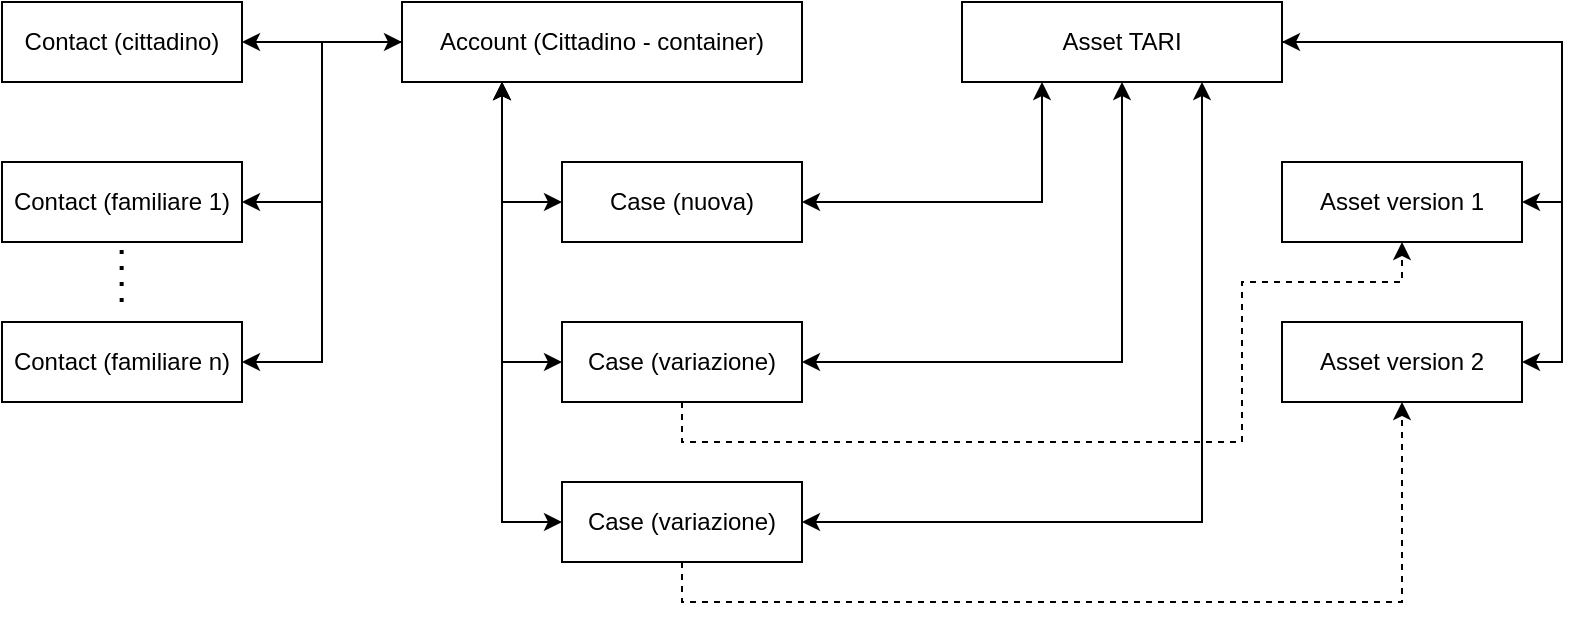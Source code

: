 <mxfile version="26.0.14">
  <diagram name="Page-1" id="QKgEHXL2UlRA8KwLy6S7">
    <mxGraphModel dx="1050" dy="530" grid="1" gridSize="10" guides="1" tooltips="1" connect="1" arrows="1" fold="1" page="1" pageScale="1" pageWidth="827" pageHeight="1169" math="0" shadow="0">
      <root>
        <mxCell id="0" />
        <mxCell id="1" parent="0" />
        <mxCell id="F4zYhCYsyOvKUlu6wecK-23" style="edgeStyle=orthogonalEdgeStyle;rounded=0;orthogonalLoop=1;jettySize=auto;html=1;exitX=0;exitY=0.5;exitDx=0;exitDy=0;entryX=1;entryY=0.5;entryDx=0;entryDy=0;" edge="1" parent="1" source="F4zYhCYsyOvKUlu6wecK-1" target="F4zYhCYsyOvKUlu6wecK-2">
          <mxGeometry relative="1" as="geometry" />
        </mxCell>
        <mxCell id="F4zYhCYsyOvKUlu6wecK-24" style="edgeStyle=orthogonalEdgeStyle;rounded=0;orthogonalLoop=1;jettySize=auto;html=1;exitX=0;exitY=0.5;exitDx=0;exitDy=0;entryX=1;entryY=0.5;entryDx=0;entryDy=0;" edge="1" parent="1" source="F4zYhCYsyOvKUlu6wecK-1" target="F4zYhCYsyOvKUlu6wecK-3">
          <mxGeometry relative="1" as="geometry" />
        </mxCell>
        <mxCell id="F4zYhCYsyOvKUlu6wecK-25" style="edgeStyle=orthogonalEdgeStyle;rounded=0;orthogonalLoop=1;jettySize=auto;html=1;exitX=0;exitY=0.5;exitDx=0;exitDy=0;entryX=1;entryY=0.5;entryDx=0;entryDy=0;startArrow=classic;startFill=1;" edge="1" parent="1" source="F4zYhCYsyOvKUlu6wecK-1" target="F4zYhCYsyOvKUlu6wecK-5">
          <mxGeometry relative="1" as="geometry" />
        </mxCell>
        <mxCell id="F4zYhCYsyOvKUlu6wecK-1" value="Account (Cittadino - container)" style="rounded=0;whiteSpace=wrap;html=1;" vertex="1" parent="1">
          <mxGeometry x="240" y="40" width="200" height="40" as="geometry" />
        </mxCell>
        <mxCell id="F4zYhCYsyOvKUlu6wecK-2" value="Contact (cittadino)" style="rounded=0;whiteSpace=wrap;html=1;" vertex="1" parent="1">
          <mxGeometry x="40" y="40" width="120" height="40" as="geometry" />
        </mxCell>
        <mxCell id="F4zYhCYsyOvKUlu6wecK-3" value="Contact (familiare 1)" style="rounded=0;whiteSpace=wrap;html=1;" vertex="1" parent="1">
          <mxGeometry x="40" y="120" width="120" height="40" as="geometry" />
        </mxCell>
        <mxCell id="F4zYhCYsyOvKUlu6wecK-4" value="" style="endArrow=none;dashed=1;html=1;dashPattern=1 3;strokeWidth=2;rounded=0;" edge="1" parent="1">
          <mxGeometry width="50" height="50" relative="1" as="geometry">
            <mxPoint x="99.83" y="190" as="sourcePoint" />
            <mxPoint x="99.83" y="160" as="targetPoint" />
          </mxGeometry>
        </mxCell>
        <mxCell id="F4zYhCYsyOvKUlu6wecK-5" value="Contact (familiare n)" style="rounded=0;whiteSpace=wrap;html=1;" vertex="1" parent="1">
          <mxGeometry x="40" y="200" width="120" height="40" as="geometry" />
        </mxCell>
        <mxCell id="F4zYhCYsyOvKUlu6wecK-9" value="Case (nuova)" style="rounded=0;whiteSpace=wrap;html=1;" vertex="1" parent="1">
          <mxGeometry x="320" y="120" width="120" height="40" as="geometry" />
        </mxCell>
        <mxCell id="F4zYhCYsyOvKUlu6wecK-27" style="edgeStyle=orthogonalEdgeStyle;rounded=0;orthogonalLoop=1;jettySize=auto;html=1;exitX=0.5;exitY=1;exitDx=0;exitDy=0;entryX=0.5;entryY=1;entryDx=0;entryDy=0;dashed=1;" edge="1" parent="1" source="F4zYhCYsyOvKUlu6wecK-10" target="F4zYhCYsyOvKUlu6wecK-19">
          <mxGeometry relative="1" as="geometry">
            <Array as="points">
              <mxPoint x="380" y="260" />
              <mxPoint x="660" y="260" />
              <mxPoint x="660" y="180" />
              <mxPoint x="740" y="180" />
            </Array>
          </mxGeometry>
        </mxCell>
        <mxCell id="F4zYhCYsyOvKUlu6wecK-10" value="Case (variazione)" style="rounded=0;whiteSpace=wrap;html=1;" vertex="1" parent="1">
          <mxGeometry x="320" y="200" width="120" height="40" as="geometry" />
        </mxCell>
        <mxCell id="F4zYhCYsyOvKUlu6wecK-26" style="edgeStyle=orthogonalEdgeStyle;rounded=0;orthogonalLoop=1;jettySize=auto;html=1;exitX=0.5;exitY=1;exitDx=0;exitDy=0;entryX=0.5;entryY=1;entryDx=0;entryDy=0;dashed=1;" edge="1" parent="1" source="F4zYhCYsyOvKUlu6wecK-11" target="F4zYhCYsyOvKUlu6wecK-20">
          <mxGeometry relative="1" as="geometry" />
        </mxCell>
        <mxCell id="F4zYhCYsyOvKUlu6wecK-11" value="Case (variazione)" style="rounded=0;whiteSpace=wrap;html=1;" vertex="1" parent="1">
          <mxGeometry x="320" y="280" width="120" height="40" as="geometry" />
        </mxCell>
        <mxCell id="F4zYhCYsyOvKUlu6wecK-12" value="" style="endArrow=classic;startArrow=classic;html=1;rounded=0;entryX=0.25;entryY=1;entryDx=0;entryDy=0;exitX=0;exitY=0.5;exitDx=0;exitDy=0;" edge="1" parent="1" source="F4zYhCYsyOvKUlu6wecK-9" target="F4zYhCYsyOvKUlu6wecK-1">
          <mxGeometry width="50" height="50" relative="1" as="geometry">
            <mxPoint x="380" y="200" as="sourcePoint" />
            <mxPoint x="430" y="150" as="targetPoint" />
            <Array as="points">
              <mxPoint x="290" y="140" />
            </Array>
          </mxGeometry>
        </mxCell>
        <mxCell id="F4zYhCYsyOvKUlu6wecK-13" value="" style="endArrow=classic;startArrow=classic;html=1;rounded=0;entryX=0.25;entryY=1;entryDx=0;entryDy=0;exitX=0;exitY=0.5;exitDx=0;exitDy=0;" edge="1" parent="1" source="F4zYhCYsyOvKUlu6wecK-10" target="F4zYhCYsyOvKUlu6wecK-1">
          <mxGeometry width="50" height="50" relative="1" as="geometry">
            <mxPoint x="330" y="150" as="sourcePoint" />
            <mxPoint x="300" y="90" as="targetPoint" />
            <Array as="points">
              <mxPoint x="290" y="220" />
            </Array>
          </mxGeometry>
        </mxCell>
        <mxCell id="F4zYhCYsyOvKUlu6wecK-14" value="" style="endArrow=classic;startArrow=classic;html=1;rounded=0;entryX=0.25;entryY=1;entryDx=0;entryDy=0;exitX=0;exitY=0.5;exitDx=0;exitDy=0;" edge="1" parent="1" source="F4zYhCYsyOvKUlu6wecK-11" target="F4zYhCYsyOvKUlu6wecK-1">
          <mxGeometry width="50" height="50" relative="1" as="geometry">
            <mxPoint x="340" y="160" as="sourcePoint" />
            <mxPoint x="310" y="100" as="targetPoint" />
            <Array as="points">
              <mxPoint x="290" y="300" />
            </Array>
          </mxGeometry>
        </mxCell>
        <mxCell id="F4zYhCYsyOvKUlu6wecK-21" style="edgeStyle=orthogonalEdgeStyle;rounded=0;orthogonalLoop=1;jettySize=auto;html=1;exitX=1;exitY=0.5;exitDx=0;exitDy=0;entryX=1;entryY=0.5;entryDx=0;entryDy=0;" edge="1" parent="1" source="F4zYhCYsyOvKUlu6wecK-15" target="F4zYhCYsyOvKUlu6wecK-19">
          <mxGeometry relative="1" as="geometry" />
        </mxCell>
        <mxCell id="F4zYhCYsyOvKUlu6wecK-22" style="edgeStyle=orthogonalEdgeStyle;rounded=0;orthogonalLoop=1;jettySize=auto;html=1;exitX=1;exitY=0.5;exitDx=0;exitDy=0;entryX=1;entryY=0.5;entryDx=0;entryDy=0;startArrow=classic;startFill=1;" edge="1" parent="1" source="F4zYhCYsyOvKUlu6wecK-15" target="F4zYhCYsyOvKUlu6wecK-20">
          <mxGeometry relative="1" as="geometry" />
        </mxCell>
        <mxCell id="F4zYhCYsyOvKUlu6wecK-15" value="Asset TARI" style="rounded=0;whiteSpace=wrap;html=1;" vertex="1" parent="1">
          <mxGeometry x="520" y="40" width="160" height="40" as="geometry" />
        </mxCell>
        <mxCell id="F4zYhCYsyOvKUlu6wecK-16" value="" style="endArrow=classic;startArrow=classic;html=1;rounded=0;entryX=0.25;entryY=1;entryDx=0;entryDy=0;exitX=1;exitY=0.5;exitDx=0;exitDy=0;" edge="1" parent="1" source="F4zYhCYsyOvKUlu6wecK-9" target="F4zYhCYsyOvKUlu6wecK-15">
          <mxGeometry width="50" height="50" relative="1" as="geometry">
            <mxPoint x="540" y="190" as="sourcePoint" />
            <mxPoint x="590" y="140" as="targetPoint" />
            <Array as="points">
              <mxPoint x="560" y="140" />
            </Array>
          </mxGeometry>
        </mxCell>
        <mxCell id="F4zYhCYsyOvKUlu6wecK-17" value="" style="endArrow=classic;startArrow=classic;html=1;rounded=0;entryX=0.5;entryY=1;entryDx=0;entryDy=0;exitX=1;exitY=0.5;exitDx=0;exitDy=0;" edge="1" parent="1" target="F4zYhCYsyOvKUlu6wecK-15">
          <mxGeometry width="50" height="50" relative="1" as="geometry">
            <mxPoint x="440" y="220" as="sourcePoint" />
            <mxPoint x="560" y="160" as="targetPoint" />
            <Array as="points">
              <mxPoint x="600" y="220" />
            </Array>
          </mxGeometry>
        </mxCell>
        <mxCell id="F4zYhCYsyOvKUlu6wecK-18" value="" style="endArrow=classic;startArrow=classic;html=1;rounded=0;entryX=0.75;entryY=1;entryDx=0;entryDy=0;exitX=1;exitY=0.5;exitDx=0;exitDy=0;" edge="1" parent="1" target="F4zYhCYsyOvKUlu6wecK-15">
          <mxGeometry width="50" height="50" relative="1" as="geometry">
            <mxPoint x="440" y="300" as="sourcePoint" />
            <mxPoint x="560" y="240" as="targetPoint" />
            <Array as="points">
              <mxPoint x="640" y="300" />
            </Array>
          </mxGeometry>
        </mxCell>
        <mxCell id="F4zYhCYsyOvKUlu6wecK-19" value="Asset version 1" style="rounded=0;whiteSpace=wrap;html=1;" vertex="1" parent="1">
          <mxGeometry x="680" y="120" width="120" height="40" as="geometry" />
        </mxCell>
        <mxCell id="F4zYhCYsyOvKUlu6wecK-20" value="Asset version 2" style="rounded=0;whiteSpace=wrap;html=1;" vertex="1" parent="1">
          <mxGeometry x="680" y="200" width="120" height="40" as="geometry" />
        </mxCell>
      </root>
    </mxGraphModel>
  </diagram>
</mxfile>
